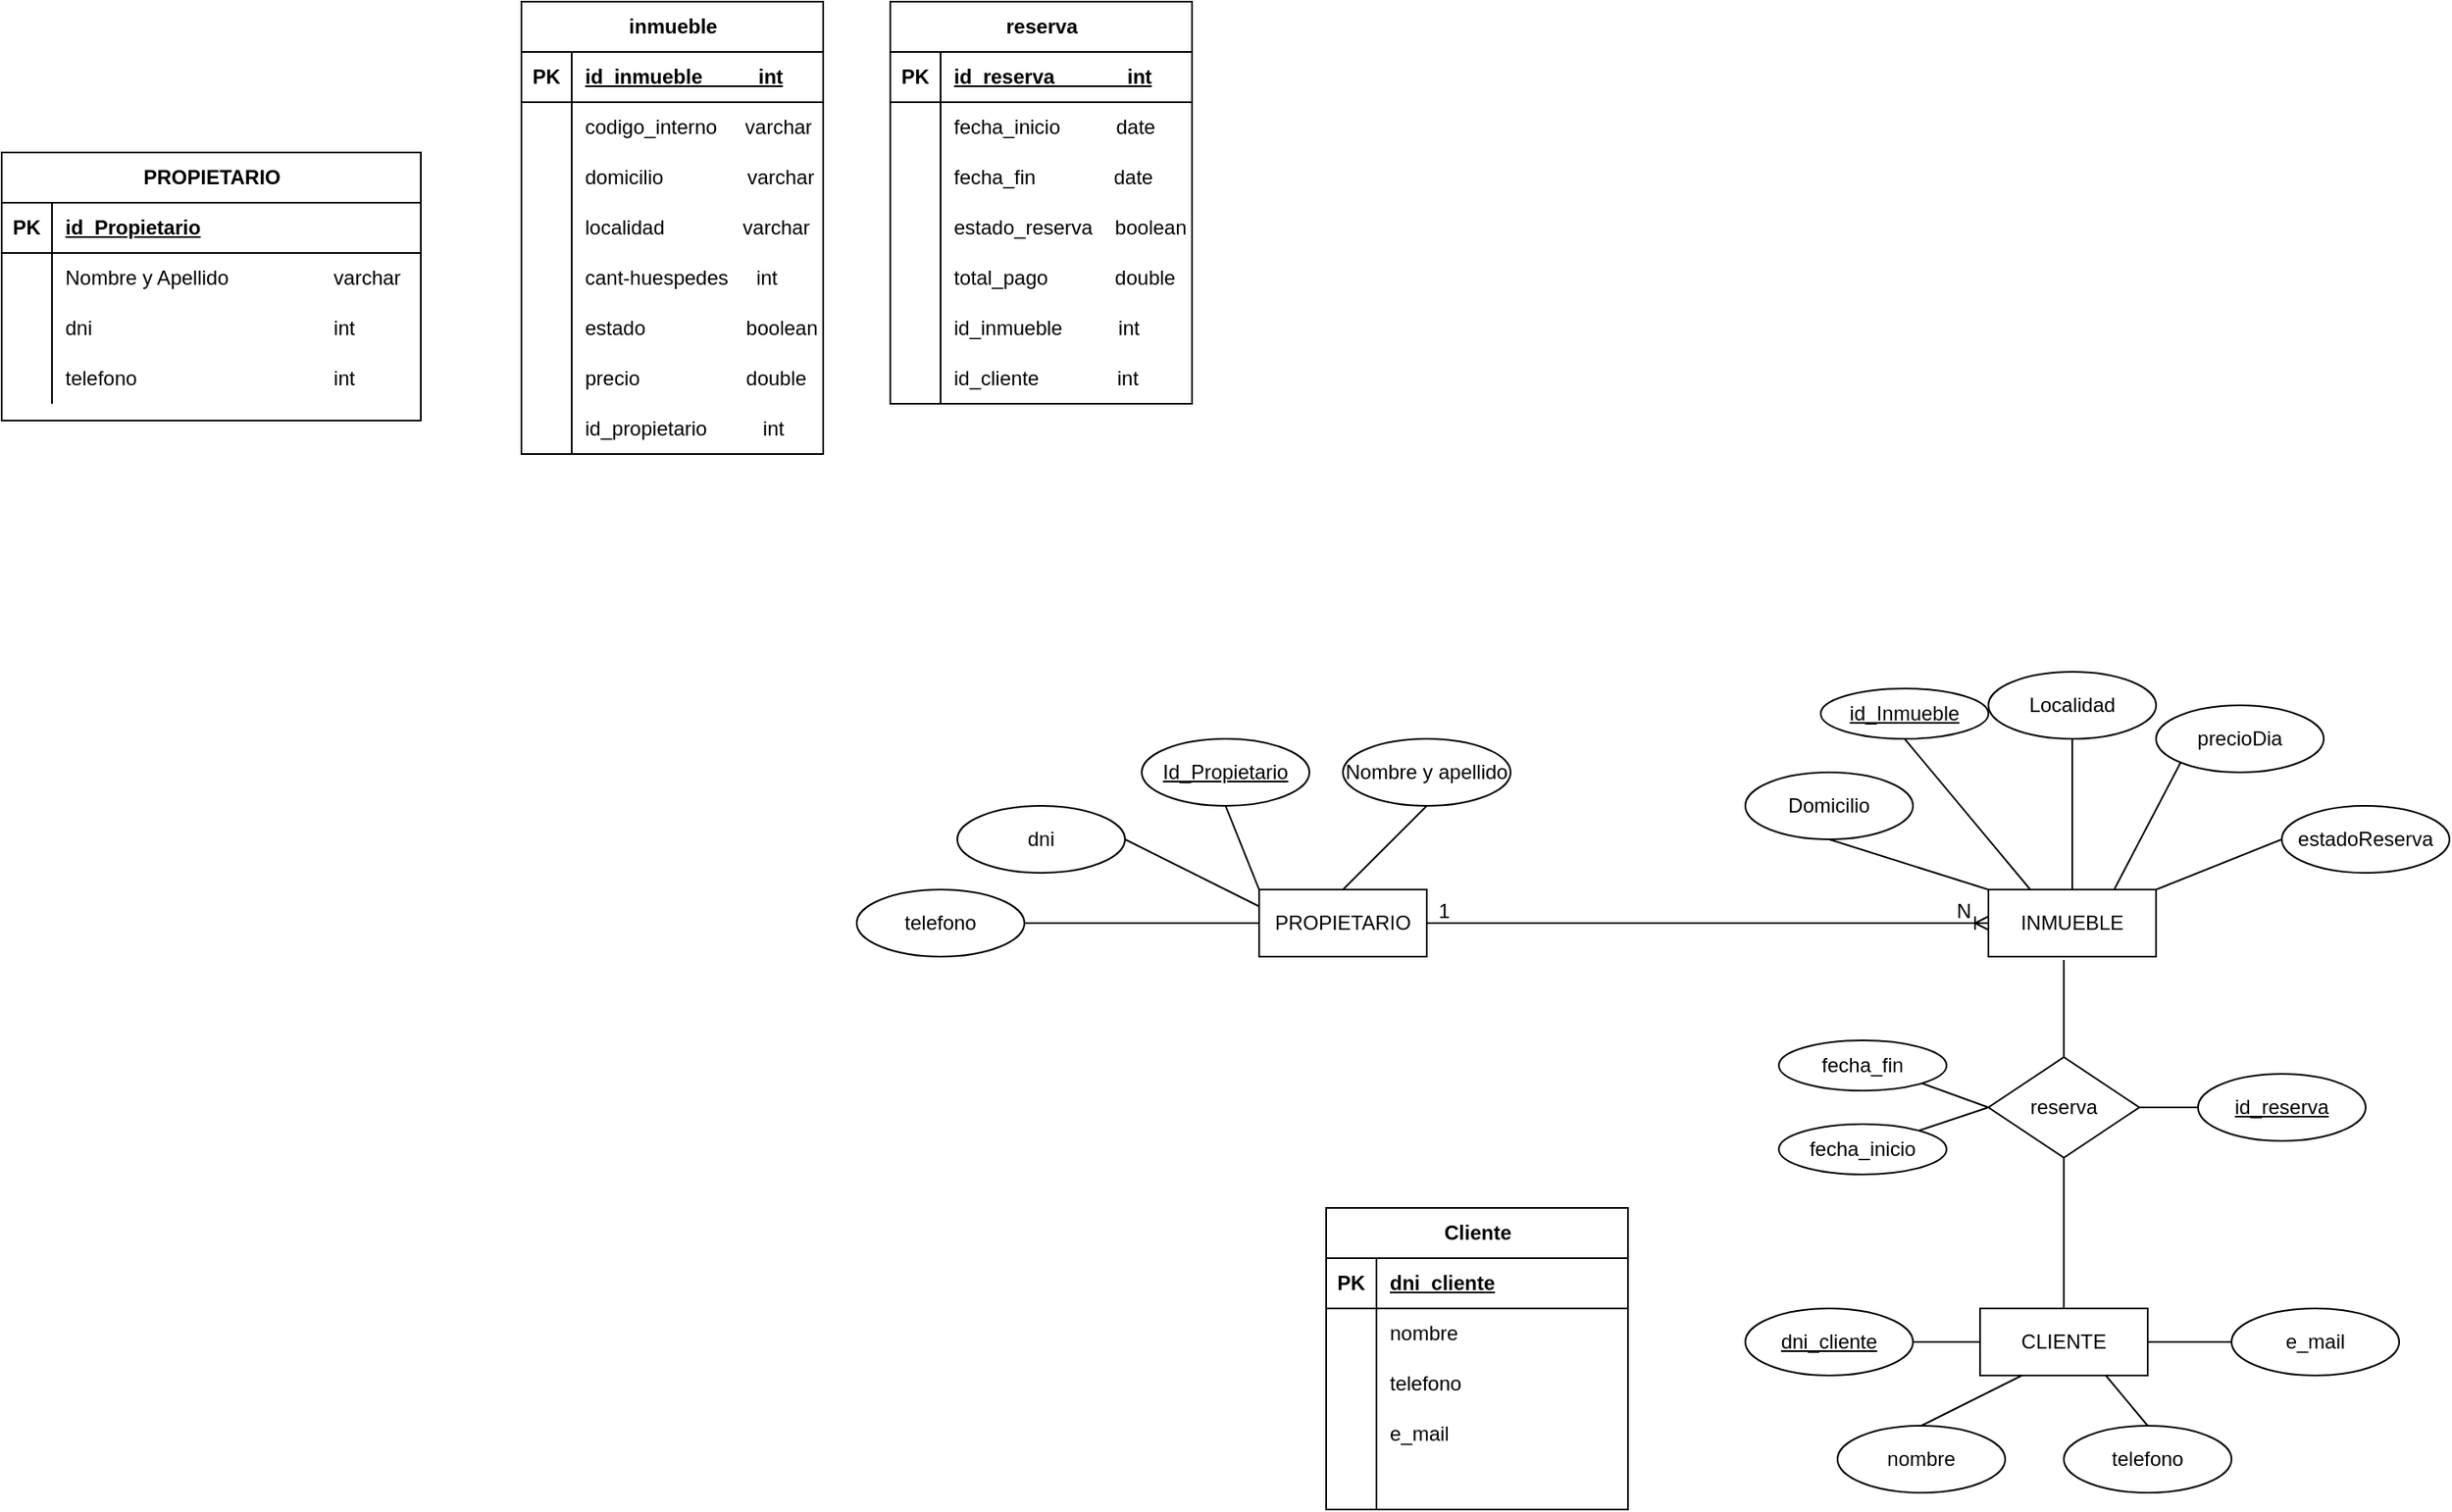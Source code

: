 <mxfile version="24.7.7">
  <diagram id="R2lEEEUBdFMjLlhIrx00" name="Page-1">
    <mxGraphModel dx="2450" dy="789" grid="1" gridSize="10" guides="1" tooltips="1" connect="1" arrows="1" fold="1" page="1" pageScale="1" pageWidth="850" pageHeight="1100" math="0" shadow="0" extFonts="Permanent Marker^https://fonts.googleapis.com/css?family=Permanent+Marker">
      <root>
        <mxCell id="0" />
        <mxCell id="1" parent="0" />
        <mxCell id="k9vTF0XzBGz0svsKnAaI-2" value="PROPIETARIO" style="whiteSpace=wrap;html=1;align=center;" parent="1" vertex="1">
          <mxGeometry x="-20" y="590" width="100" height="40" as="geometry" />
        </mxCell>
        <mxCell id="k9vTF0XzBGz0svsKnAaI-3" value="INMUEBLE" style="whiteSpace=wrap;html=1;align=center;" parent="1" vertex="1">
          <mxGeometry x="415" y="590" width="100" height="40" as="geometry" />
        </mxCell>
        <mxCell id="k9vTF0XzBGz0svsKnAaI-5" value="Id_Propietario" style="ellipse;whiteSpace=wrap;html=1;align=center;fontStyle=4;" parent="1" vertex="1">
          <mxGeometry x="-90" y="500" width="100" height="40" as="geometry" />
        </mxCell>
        <mxCell id="k9vTF0XzBGz0svsKnAaI-6" value="" style="endArrow=none;html=1;rounded=0;entryX=0;entryY=0;entryDx=0;entryDy=0;exitX=0.5;exitY=1;exitDx=0;exitDy=0;" parent="1" source="k9vTF0XzBGz0svsKnAaI-5" target="k9vTF0XzBGz0svsKnAaI-2" edge="1">
          <mxGeometry relative="1" as="geometry">
            <mxPoint x="-20" y="530" as="sourcePoint" />
            <mxPoint x="140" y="530" as="targetPoint" />
          </mxGeometry>
        </mxCell>
        <mxCell id="k9vTF0XzBGz0svsKnAaI-7" value="Domicilio" style="ellipse;whiteSpace=wrap;html=1;align=center;" parent="1" vertex="1">
          <mxGeometry x="270" y="520" width="100" height="40" as="geometry" />
        </mxCell>
        <mxCell id="k9vTF0XzBGz0svsKnAaI-9" value="" style="endArrow=none;html=1;rounded=0;exitX=0.5;exitY=1;exitDx=0;exitDy=0;entryX=0;entryY=0;entryDx=0;entryDy=0;" parent="1" source="k9vTF0XzBGz0svsKnAaI-7" target="k9vTF0XzBGz0svsKnAaI-3" edge="1">
          <mxGeometry relative="1" as="geometry">
            <mxPoint x="220" y="650" as="sourcePoint" />
            <mxPoint x="380" y="650" as="targetPoint" />
          </mxGeometry>
        </mxCell>
        <mxCell id="k9vTF0XzBGz0svsKnAaI-10" value="Nombre y apellido" style="ellipse;whiteSpace=wrap;html=1;align=center;" parent="1" vertex="1">
          <mxGeometry x="30" y="500" width="100" height="40" as="geometry" />
        </mxCell>
        <mxCell id="k9vTF0XzBGz0svsKnAaI-11" value="" style="endArrow=none;html=1;rounded=0;exitX=0.5;exitY=0;exitDx=0;exitDy=0;entryX=0.5;entryY=1;entryDx=0;entryDy=0;" parent="1" source="k9vTF0XzBGz0svsKnAaI-2" target="k9vTF0XzBGz0svsKnAaI-10" edge="1">
          <mxGeometry relative="1" as="geometry">
            <mxPoint x="220" y="620" as="sourcePoint" />
            <mxPoint x="380" y="620" as="targetPoint" />
          </mxGeometry>
        </mxCell>
        <mxCell id="k9vTF0XzBGz0svsKnAaI-12" value="dni" style="ellipse;whiteSpace=wrap;html=1;align=center;" parent="1" vertex="1">
          <mxGeometry x="-200" y="540" width="100" height="40" as="geometry" />
        </mxCell>
        <mxCell id="k9vTF0XzBGz0svsKnAaI-13" value="" style="endArrow=none;html=1;rounded=0;exitX=1;exitY=0.5;exitDx=0;exitDy=0;entryX=0;entryY=0.25;entryDx=0;entryDy=0;" parent="1" source="k9vTF0XzBGz0svsKnAaI-12" target="k9vTF0XzBGz0svsKnAaI-2" edge="1">
          <mxGeometry relative="1" as="geometry">
            <mxPoint x="-110" y="570" as="sourcePoint" />
            <mxPoint x="50" y="570" as="targetPoint" />
          </mxGeometry>
        </mxCell>
        <mxCell id="k9vTF0XzBGz0svsKnAaI-15" value="id_Inmueble" style="ellipse;whiteSpace=wrap;html=1;align=center;fontStyle=4;" parent="1" vertex="1">
          <mxGeometry x="315" y="470" width="100" height="30" as="geometry" />
        </mxCell>
        <mxCell id="k9vTF0XzBGz0svsKnAaI-16" value="" style="endArrow=none;html=1;rounded=0;exitX=0.5;exitY=1;exitDx=0;exitDy=0;entryX=0.25;entryY=0;entryDx=0;entryDy=0;" parent="1" source="k9vTF0XzBGz0svsKnAaI-15" target="k9vTF0XzBGz0svsKnAaI-3" edge="1">
          <mxGeometry relative="1" as="geometry">
            <mxPoint x="300" y="570" as="sourcePoint" />
            <mxPoint x="460" y="570" as="targetPoint" />
          </mxGeometry>
        </mxCell>
        <mxCell id="k9vTF0XzBGz0svsKnAaI-17" value="Localidad" style="ellipse;whiteSpace=wrap;html=1;align=center;" parent="1" vertex="1">
          <mxGeometry x="415" y="460" width="100" height="40" as="geometry" />
        </mxCell>
        <mxCell id="k9vTF0XzBGz0svsKnAaI-18" value="" style="endArrow=none;html=1;rounded=0;exitX=0.5;exitY=1;exitDx=0;exitDy=0;entryX=0.5;entryY=0;entryDx=0;entryDy=0;" parent="1" source="k9vTF0XzBGz0svsKnAaI-17" target="k9vTF0XzBGz0svsKnAaI-3" edge="1">
          <mxGeometry relative="1" as="geometry">
            <mxPoint x="300" y="570" as="sourcePoint" />
            <mxPoint x="460" y="570" as="targetPoint" />
          </mxGeometry>
        </mxCell>
        <mxCell id="k9vTF0XzBGz0svsKnAaI-19" value="precioDia" style="ellipse;whiteSpace=wrap;html=1;align=center;" parent="1" vertex="1">
          <mxGeometry x="515" y="480" width="100" height="40" as="geometry" />
        </mxCell>
        <mxCell id="k9vTF0XzBGz0svsKnAaI-20" value="" style="endArrow=none;html=1;rounded=0;exitX=0.75;exitY=0;exitDx=0;exitDy=0;entryX=0;entryY=1;entryDx=0;entryDy=0;" parent="1" source="k9vTF0XzBGz0svsKnAaI-3" target="k9vTF0XzBGz0svsKnAaI-19" edge="1">
          <mxGeometry relative="1" as="geometry">
            <mxPoint x="500" y="570" as="sourcePoint" />
            <mxPoint x="660" y="570" as="targetPoint" />
          </mxGeometry>
        </mxCell>
        <mxCell id="k9vTF0XzBGz0svsKnAaI-21" value="estadoReserva" style="ellipse;whiteSpace=wrap;html=1;align=center;" parent="1" vertex="1">
          <mxGeometry x="590" y="540" width="100" height="40" as="geometry" />
        </mxCell>
        <mxCell id="k9vTF0XzBGz0svsKnAaI-22" value="" style="endArrow=none;html=1;rounded=0;exitX=1;exitY=0;exitDx=0;exitDy=0;entryX=0;entryY=0.5;entryDx=0;entryDy=0;" parent="1" source="k9vTF0XzBGz0svsKnAaI-3" target="k9vTF0XzBGz0svsKnAaI-21" edge="1">
          <mxGeometry relative="1" as="geometry">
            <mxPoint x="500" y="570" as="sourcePoint" />
            <mxPoint x="660" y="570" as="targetPoint" />
          </mxGeometry>
        </mxCell>
        <mxCell id="36W9TTaz1gDTh8flbX_E-1" value="inmueble" style="shape=table;startSize=30;container=1;collapsible=1;childLayout=tableLayout;fixedRows=1;rowLines=0;fontStyle=1;align=center;resizeLast=1;html=1;" vertex="1" parent="1">
          <mxGeometry x="-460" y="60" width="180" height="270" as="geometry" />
        </mxCell>
        <mxCell id="36W9TTaz1gDTh8flbX_E-2" value="" style="shape=tableRow;horizontal=0;startSize=0;swimlaneHead=0;swimlaneBody=0;fillColor=none;collapsible=0;dropTarget=0;points=[[0,0.5],[1,0.5]];portConstraint=eastwest;top=0;left=0;right=0;bottom=1;" vertex="1" parent="36W9TTaz1gDTh8flbX_E-1">
          <mxGeometry y="30" width="180" height="30" as="geometry" />
        </mxCell>
        <mxCell id="36W9TTaz1gDTh8flbX_E-3" value="PK" style="shape=partialRectangle;connectable=0;fillColor=none;top=0;left=0;bottom=0;right=0;fontStyle=1;overflow=hidden;whiteSpace=wrap;html=1;" vertex="1" parent="36W9TTaz1gDTh8flbX_E-2">
          <mxGeometry width="30" height="30" as="geometry">
            <mxRectangle width="30" height="30" as="alternateBounds" />
          </mxGeometry>
        </mxCell>
        <mxCell id="36W9TTaz1gDTh8flbX_E-4" value="id_inmueble&amp;nbsp; &amp;nbsp; &amp;nbsp; &amp;nbsp; &amp;nbsp; int" style="shape=partialRectangle;connectable=0;fillColor=none;top=0;left=0;bottom=0;right=0;align=left;spacingLeft=6;fontStyle=5;overflow=hidden;whiteSpace=wrap;html=1;" vertex="1" parent="36W9TTaz1gDTh8flbX_E-2">
          <mxGeometry x="30" width="150" height="30" as="geometry">
            <mxRectangle width="150" height="30" as="alternateBounds" />
          </mxGeometry>
        </mxCell>
        <mxCell id="36W9TTaz1gDTh8flbX_E-5" value="" style="shape=tableRow;horizontal=0;startSize=0;swimlaneHead=0;swimlaneBody=0;fillColor=none;collapsible=0;dropTarget=0;points=[[0,0.5],[1,0.5]];portConstraint=eastwest;top=0;left=0;right=0;bottom=0;" vertex="1" parent="36W9TTaz1gDTh8flbX_E-1">
          <mxGeometry y="60" width="180" height="30" as="geometry" />
        </mxCell>
        <mxCell id="36W9TTaz1gDTh8flbX_E-6" value="" style="shape=partialRectangle;connectable=0;fillColor=none;top=0;left=0;bottom=0;right=0;editable=1;overflow=hidden;whiteSpace=wrap;html=1;" vertex="1" parent="36W9TTaz1gDTh8flbX_E-5">
          <mxGeometry width="30" height="30" as="geometry">
            <mxRectangle width="30" height="30" as="alternateBounds" />
          </mxGeometry>
        </mxCell>
        <mxCell id="36W9TTaz1gDTh8flbX_E-7" value="codigo_interno&amp;nbsp; &amp;nbsp; &amp;nbsp;varchar" style="shape=partialRectangle;connectable=0;fillColor=none;top=0;left=0;bottom=0;right=0;align=left;spacingLeft=6;overflow=hidden;whiteSpace=wrap;html=1;" vertex="1" parent="36W9TTaz1gDTh8flbX_E-5">
          <mxGeometry x="30" width="150" height="30" as="geometry">
            <mxRectangle width="150" height="30" as="alternateBounds" />
          </mxGeometry>
        </mxCell>
        <mxCell id="36W9TTaz1gDTh8flbX_E-8" value="" style="shape=tableRow;horizontal=0;startSize=0;swimlaneHead=0;swimlaneBody=0;fillColor=none;collapsible=0;dropTarget=0;points=[[0,0.5],[1,0.5]];portConstraint=eastwest;top=0;left=0;right=0;bottom=0;" vertex="1" parent="36W9TTaz1gDTh8flbX_E-1">
          <mxGeometry y="90" width="180" height="30" as="geometry" />
        </mxCell>
        <mxCell id="36W9TTaz1gDTh8flbX_E-9" value="" style="shape=partialRectangle;connectable=0;fillColor=none;top=0;left=0;bottom=0;right=0;editable=1;overflow=hidden;whiteSpace=wrap;html=1;" vertex="1" parent="36W9TTaz1gDTh8flbX_E-8">
          <mxGeometry width="30" height="30" as="geometry">
            <mxRectangle width="30" height="30" as="alternateBounds" />
          </mxGeometry>
        </mxCell>
        <mxCell id="36W9TTaz1gDTh8flbX_E-10" value="domicilio&amp;nbsp; &amp;nbsp; &amp;nbsp; &amp;nbsp; &amp;nbsp; &amp;nbsp; &amp;nbsp; &amp;nbsp;varchar" style="shape=partialRectangle;connectable=0;fillColor=none;top=0;left=0;bottom=0;right=0;align=left;spacingLeft=6;overflow=hidden;whiteSpace=wrap;html=1;" vertex="1" parent="36W9TTaz1gDTh8flbX_E-8">
          <mxGeometry x="30" width="150" height="30" as="geometry">
            <mxRectangle width="150" height="30" as="alternateBounds" />
          </mxGeometry>
        </mxCell>
        <mxCell id="36W9TTaz1gDTh8flbX_E-11" value="" style="shape=tableRow;horizontal=0;startSize=0;swimlaneHead=0;swimlaneBody=0;fillColor=none;collapsible=0;dropTarget=0;points=[[0,0.5],[1,0.5]];portConstraint=eastwest;top=0;left=0;right=0;bottom=0;" vertex="1" parent="36W9TTaz1gDTh8flbX_E-1">
          <mxGeometry y="120" width="180" height="30" as="geometry" />
        </mxCell>
        <mxCell id="36W9TTaz1gDTh8flbX_E-12" value="" style="shape=partialRectangle;connectable=0;fillColor=none;top=0;left=0;bottom=0;right=0;editable=1;overflow=hidden;whiteSpace=wrap;html=1;" vertex="1" parent="36W9TTaz1gDTh8flbX_E-11">
          <mxGeometry width="30" height="30" as="geometry">
            <mxRectangle width="30" height="30" as="alternateBounds" />
          </mxGeometry>
        </mxCell>
        <mxCell id="36W9TTaz1gDTh8flbX_E-13" value="localidad&amp;nbsp; &amp;nbsp; &amp;nbsp; &amp;nbsp; &amp;nbsp; &amp;nbsp; &amp;nbsp; varchar" style="shape=partialRectangle;connectable=0;fillColor=none;top=0;left=0;bottom=0;right=0;align=left;spacingLeft=6;overflow=hidden;whiteSpace=wrap;html=1;" vertex="1" parent="36W9TTaz1gDTh8flbX_E-11">
          <mxGeometry x="30" width="150" height="30" as="geometry">
            <mxRectangle width="150" height="30" as="alternateBounds" />
          </mxGeometry>
        </mxCell>
        <mxCell id="36W9TTaz1gDTh8flbX_E-39" value="" style="shape=tableRow;horizontal=0;startSize=0;swimlaneHead=0;swimlaneBody=0;fillColor=none;collapsible=0;dropTarget=0;points=[[0,0.5],[1,0.5]];portConstraint=eastwest;top=0;left=0;right=0;bottom=0;" vertex="1" parent="36W9TTaz1gDTh8flbX_E-1">
          <mxGeometry y="150" width="180" height="30" as="geometry" />
        </mxCell>
        <mxCell id="36W9TTaz1gDTh8flbX_E-40" value="" style="shape=partialRectangle;connectable=0;fillColor=none;top=0;left=0;bottom=0;right=0;editable=1;overflow=hidden;whiteSpace=wrap;html=1;" vertex="1" parent="36W9TTaz1gDTh8flbX_E-39">
          <mxGeometry width="30" height="30" as="geometry">
            <mxRectangle width="30" height="30" as="alternateBounds" />
          </mxGeometry>
        </mxCell>
        <mxCell id="36W9TTaz1gDTh8flbX_E-41" value="cant-huespedes&amp;nbsp; &amp;nbsp; &amp;nbsp;int" style="shape=partialRectangle;connectable=0;fillColor=none;top=0;left=0;bottom=0;right=0;align=left;spacingLeft=6;overflow=hidden;whiteSpace=wrap;html=1;" vertex="1" parent="36W9TTaz1gDTh8flbX_E-39">
          <mxGeometry x="30" width="150" height="30" as="geometry">
            <mxRectangle width="150" height="30" as="alternateBounds" />
          </mxGeometry>
        </mxCell>
        <mxCell id="36W9TTaz1gDTh8flbX_E-42" value="" style="shape=tableRow;horizontal=0;startSize=0;swimlaneHead=0;swimlaneBody=0;fillColor=none;collapsible=0;dropTarget=0;points=[[0,0.5],[1,0.5]];portConstraint=eastwest;top=0;left=0;right=0;bottom=0;" vertex="1" parent="36W9TTaz1gDTh8flbX_E-1">
          <mxGeometry y="180" width="180" height="30" as="geometry" />
        </mxCell>
        <mxCell id="36W9TTaz1gDTh8flbX_E-43" value="" style="shape=partialRectangle;connectable=0;fillColor=none;top=0;left=0;bottom=0;right=0;editable=1;overflow=hidden;whiteSpace=wrap;html=1;" vertex="1" parent="36W9TTaz1gDTh8flbX_E-42">
          <mxGeometry width="30" height="30" as="geometry">
            <mxRectangle width="30" height="30" as="alternateBounds" />
          </mxGeometry>
        </mxCell>
        <mxCell id="36W9TTaz1gDTh8flbX_E-44" value="estado&amp;nbsp; &amp;nbsp; &amp;nbsp; &amp;nbsp; &amp;nbsp; &amp;nbsp; &amp;nbsp; &amp;nbsp; &amp;nbsp; boolean" style="shape=partialRectangle;connectable=0;fillColor=none;top=0;left=0;bottom=0;right=0;align=left;spacingLeft=6;overflow=hidden;whiteSpace=wrap;html=1;" vertex="1" parent="36W9TTaz1gDTh8flbX_E-42">
          <mxGeometry x="30" width="150" height="30" as="geometry">
            <mxRectangle width="150" height="30" as="alternateBounds" />
          </mxGeometry>
        </mxCell>
        <mxCell id="36W9TTaz1gDTh8flbX_E-45" value="" style="shape=tableRow;horizontal=0;startSize=0;swimlaneHead=0;swimlaneBody=0;fillColor=none;collapsible=0;dropTarget=0;points=[[0,0.5],[1,0.5]];portConstraint=eastwest;top=0;left=0;right=0;bottom=0;" vertex="1" parent="36W9TTaz1gDTh8flbX_E-1">
          <mxGeometry y="210" width="180" height="30" as="geometry" />
        </mxCell>
        <mxCell id="36W9TTaz1gDTh8flbX_E-46" value="" style="shape=partialRectangle;connectable=0;fillColor=none;top=0;left=0;bottom=0;right=0;editable=1;overflow=hidden;whiteSpace=wrap;html=1;" vertex="1" parent="36W9TTaz1gDTh8flbX_E-45">
          <mxGeometry width="30" height="30" as="geometry">
            <mxRectangle width="30" height="30" as="alternateBounds" />
          </mxGeometry>
        </mxCell>
        <mxCell id="36W9TTaz1gDTh8flbX_E-47" value="precio&amp;nbsp; &amp;nbsp; &amp;nbsp; &amp;nbsp; &amp;nbsp; &amp;nbsp; &amp;nbsp; &amp;nbsp; &amp;nbsp; &amp;nbsp;double" style="shape=partialRectangle;connectable=0;fillColor=none;top=0;left=0;bottom=0;right=0;align=left;spacingLeft=6;overflow=hidden;whiteSpace=wrap;html=1;" vertex="1" parent="36W9TTaz1gDTh8flbX_E-45">
          <mxGeometry x="30" width="150" height="30" as="geometry">
            <mxRectangle width="150" height="30" as="alternateBounds" />
          </mxGeometry>
        </mxCell>
        <mxCell id="36W9TTaz1gDTh8flbX_E-48" value="" style="shape=tableRow;horizontal=0;startSize=0;swimlaneHead=0;swimlaneBody=0;fillColor=none;collapsible=0;dropTarget=0;points=[[0,0.5],[1,0.5]];portConstraint=eastwest;top=0;left=0;right=0;bottom=0;" vertex="1" parent="36W9TTaz1gDTh8flbX_E-1">
          <mxGeometry y="240" width="180" height="30" as="geometry" />
        </mxCell>
        <mxCell id="36W9TTaz1gDTh8flbX_E-49" value="" style="shape=partialRectangle;connectable=0;fillColor=none;top=0;left=0;bottom=0;right=0;editable=1;overflow=hidden;whiteSpace=wrap;html=1;" vertex="1" parent="36W9TTaz1gDTh8flbX_E-48">
          <mxGeometry width="30" height="30" as="geometry">
            <mxRectangle width="30" height="30" as="alternateBounds" />
          </mxGeometry>
        </mxCell>
        <mxCell id="36W9TTaz1gDTh8flbX_E-50" value="id_propietario&amp;nbsp; &amp;nbsp; &amp;nbsp; &amp;nbsp; &amp;nbsp; int" style="shape=partialRectangle;connectable=0;fillColor=none;top=0;left=0;bottom=0;right=0;align=left;spacingLeft=6;overflow=hidden;whiteSpace=wrap;html=1;" vertex="1" parent="36W9TTaz1gDTh8flbX_E-48">
          <mxGeometry x="30" width="150" height="30" as="geometry">
            <mxRectangle width="150" height="30" as="alternateBounds" />
          </mxGeometry>
        </mxCell>
        <mxCell id="68LKa66sTXBmh44X6Io9-14" value="reserva" style="shape=rhombus;perimeter=rhombusPerimeter;whiteSpace=wrap;html=1;align=center;" vertex="1" parent="1">
          <mxGeometry x="415" y="690" width="90" height="60" as="geometry" />
        </mxCell>
        <mxCell id="BcZlym96W-LgVOCmp7MK-17" value="PROPIETARIO" style="shape=table;startSize=30;container=1;collapsible=1;childLayout=tableLayout;fixedRows=1;rowLines=0;fontStyle=1;align=center;resizeLast=1;html=1;" vertex="1" parent="1">
          <mxGeometry x="-770" y="150" width="250" height="160" as="geometry" />
        </mxCell>
        <mxCell id="BcZlym96W-LgVOCmp7MK-18" value="" style="shape=tableRow;horizontal=0;startSize=0;swimlaneHead=0;swimlaneBody=0;fillColor=none;collapsible=0;dropTarget=0;points=[[0,0.5],[1,0.5]];portConstraint=eastwest;top=0;left=0;right=0;bottom=1;" vertex="1" parent="BcZlym96W-LgVOCmp7MK-17">
          <mxGeometry y="30" width="250" height="30" as="geometry" />
        </mxCell>
        <mxCell id="BcZlym96W-LgVOCmp7MK-19" value="PK" style="shape=partialRectangle;connectable=0;fillColor=none;top=0;left=0;bottom=0;right=0;fontStyle=1;overflow=hidden;whiteSpace=wrap;html=1;" vertex="1" parent="BcZlym96W-LgVOCmp7MK-18">
          <mxGeometry width="30" height="30" as="geometry">
            <mxRectangle width="30" height="30" as="alternateBounds" />
          </mxGeometry>
        </mxCell>
        <mxCell id="BcZlym96W-LgVOCmp7MK-20" value="id_Propietario" style="shape=partialRectangle;connectable=0;fillColor=none;top=0;left=0;bottom=0;right=0;align=left;spacingLeft=6;fontStyle=5;overflow=hidden;whiteSpace=wrap;html=1;" vertex="1" parent="BcZlym96W-LgVOCmp7MK-18">
          <mxGeometry x="30" width="220" height="30" as="geometry">
            <mxRectangle width="220" height="30" as="alternateBounds" />
          </mxGeometry>
        </mxCell>
        <mxCell id="BcZlym96W-LgVOCmp7MK-21" value="" style="shape=tableRow;horizontal=0;startSize=0;swimlaneHead=0;swimlaneBody=0;fillColor=none;collapsible=0;dropTarget=0;points=[[0,0.5],[1,0.5]];portConstraint=eastwest;top=0;left=0;right=0;bottom=0;" vertex="1" parent="BcZlym96W-LgVOCmp7MK-17">
          <mxGeometry y="60" width="250" height="30" as="geometry" />
        </mxCell>
        <mxCell id="BcZlym96W-LgVOCmp7MK-22" value="" style="shape=partialRectangle;connectable=0;fillColor=none;top=0;left=0;bottom=0;right=0;editable=1;overflow=hidden;whiteSpace=wrap;html=1;" vertex="1" parent="BcZlym96W-LgVOCmp7MK-21">
          <mxGeometry width="30" height="30" as="geometry">
            <mxRectangle width="30" height="30" as="alternateBounds" />
          </mxGeometry>
        </mxCell>
        <mxCell id="BcZlym96W-LgVOCmp7MK-23" value="Nombre y Apellido&lt;span style=&quot;white-space: pre;&quot;&gt;&#x9;&lt;/span&gt;&lt;span style=&quot;white-space: pre;&quot;&gt;&#x9;&lt;/span&gt;&lt;span style=&quot;white-space: pre;&quot;&gt;&#x9;&lt;/span&gt;varchar" style="shape=partialRectangle;connectable=0;fillColor=none;top=0;left=0;bottom=0;right=0;align=left;spacingLeft=6;overflow=hidden;whiteSpace=wrap;html=1;" vertex="1" parent="BcZlym96W-LgVOCmp7MK-21">
          <mxGeometry x="30" width="220" height="30" as="geometry">
            <mxRectangle width="220" height="30" as="alternateBounds" />
          </mxGeometry>
        </mxCell>
        <mxCell id="BcZlym96W-LgVOCmp7MK-24" value="" style="shape=tableRow;horizontal=0;startSize=0;swimlaneHead=0;swimlaneBody=0;fillColor=none;collapsible=0;dropTarget=0;points=[[0,0.5],[1,0.5]];portConstraint=eastwest;top=0;left=0;right=0;bottom=0;" vertex="1" parent="BcZlym96W-LgVOCmp7MK-17">
          <mxGeometry y="90" width="250" height="30" as="geometry" />
        </mxCell>
        <mxCell id="BcZlym96W-LgVOCmp7MK-25" value="" style="shape=partialRectangle;connectable=0;fillColor=none;top=0;left=0;bottom=0;right=0;editable=1;overflow=hidden;whiteSpace=wrap;html=1;" vertex="1" parent="BcZlym96W-LgVOCmp7MK-24">
          <mxGeometry width="30" height="30" as="geometry">
            <mxRectangle width="30" height="30" as="alternateBounds" />
          </mxGeometry>
        </mxCell>
        <mxCell id="BcZlym96W-LgVOCmp7MK-26" value="dni&lt;span style=&quot;white-space: pre;&quot;&gt;&#x9;&lt;/span&gt;&lt;span style=&quot;white-space: pre;&quot;&gt;&#x9;&lt;/span&gt;&lt;span style=&quot;white-space: pre;&quot;&gt;&#x9;&lt;/span&gt;&lt;span style=&quot;white-space: pre;&quot;&gt;&#x9;&lt;/span&gt;&lt;span style=&quot;white-space: pre;&quot;&gt;&#x9;&lt;/span&gt;&lt;span style=&quot;white-space: pre;&quot;&gt;&#x9;&lt;/span&gt;int" style="shape=partialRectangle;connectable=0;fillColor=none;top=0;left=0;bottom=0;right=0;align=left;spacingLeft=6;overflow=hidden;whiteSpace=wrap;html=1;" vertex="1" parent="BcZlym96W-LgVOCmp7MK-24">
          <mxGeometry x="30" width="220" height="30" as="geometry">
            <mxRectangle width="220" height="30" as="alternateBounds" />
          </mxGeometry>
        </mxCell>
        <mxCell id="BcZlym96W-LgVOCmp7MK-27" value="" style="shape=tableRow;horizontal=0;startSize=0;swimlaneHead=0;swimlaneBody=0;fillColor=none;collapsible=0;dropTarget=0;points=[[0,0.5],[1,0.5]];portConstraint=eastwest;top=0;left=0;right=0;bottom=0;" vertex="1" parent="BcZlym96W-LgVOCmp7MK-17">
          <mxGeometry y="120" width="250" height="30" as="geometry" />
        </mxCell>
        <mxCell id="BcZlym96W-LgVOCmp7MK-28" value="" style="shape=partialRectangle;connectable=0;fillColor=none;top=0;left=0;bottom=0;right=0;editable=1;overflow=hidden;whiteSpace=wrap;html=1;" vertex="1" parent="BcZlym96W-LgVOCmp7MK-27">
          <mxGeometry width="30" height="30" as="geometry">
            <mxRectangle width="30" height="30" as="alternateBounds" />
          </mxGeometry>
        </mxCell>
        <mxCell id="BcZlym96W-LgVOCmp7MK-29" value="telefono&lt;span style=&quot;white-space: pre;&quot;&gt;&#x9;&lt;/span&gt;&lt;span style=&quot;white-space: pre;&quot;&gt;&#x9;&lt;/span&gt;&lt;span style=&quot;white-space: pre;&quot;&gt;&#x9;&lt;/span&gt;&lt;span style=&quot;white-space: pre;&quot;&gt;&#x9;&lt;/span&gt;&lt;span style=&quot;white-space: pre;&quot;&gt;&#x9;&lt;/span&gt;int" style="shape=partialRectangle;connectable=0;fillColor=none;top=0;left=0;bottom=0;right=0;align=left;spacingLeft=6;overflow=hidden;whiteSpace=wrap;html=1;" vertex="1" parent="BcZlym96W-LgVOCmp7MK-27">
          <mxGeometry x="30" width="220" height="30" as="geometry">
            <mxRectangle width="220" height="30" as="alternateBounds" />
          </mxGeometry>
        </mxCell>
        <mxCell id="36W9TTaz1gDTh8flbX_E-55" value="reserva" style="shape=table;startSize=30;container=1;collapsible=1;childLayout=tableLayout;fixedRows=1;rowLines=0;fontStyle=1;align=center;resizeLast=1;html=1;" vertex="1" parent="1">
          <mxGeometry x="-240" y="60" width="180" height="240" as="geometry" />
        </mxCell>
        <mxCell id="36W9TTaz1gDTh8flbX_E-56" value="" style="shape=tableRow;horizontal=0;startSize=0;swimlaneHead=0;swimlaneBody=0;fillColor=none;collapsible=0;dropTarget=0;points=[[0,0.5],[1,0.5]];portConstraint=eastwest;top=0;left=0;right=0;bottom=1;" vertex="1" parent="36W9TTaz1gDTh8flbX_E-55">
          <mxGeometry y="30" width="180" height="30" as="geometry" />
        </mxCell>
        <mxCell id="36W9TTaz1gDTh8flbX_E-57" value="PK" style="shape=partialRectangle;connectable=0;fillColor=none;top=0;left=0;bottom=0;right=0;fontStyle=1;overflow=hidden;whiteSpace=wrap;html=1;" vertex="1" parent="36W9TTaz1gDTh8flbX_E-56">
          <mxGeometry width="30" height="30" as="geometry">
            <mxRectangle width="30" height="30" as="alternateBounds" />
          </mxGeometry>
        </mxCell>
        <mxCell id="36W9TTaz1gDTh8flbX_E-58" value="id_reserva&amp;nbsp; &amp;nbsp; &amp;nbsp; &amp;nbsp; &amp;nbsp; &amp;nbsp; &amp;nbsp;int" style="shape=partialRectangle;connectable=0;fillColor=none;top=0;left=0;bottom=0;right=0;align=left;spacingLeft=6;fontStyle=5;overflow=hidden;whiteSpace=wrap;html=1;" vertex="1" parent="36W9TTaz1gDTh8flbX_E-56">
          <mxGeometry x="30" width="150" height="30" as="geometry">
            <mxRectangle width="150" height="30" as="alternateBounds" />
          </mxGeometry>
        </mxCell>
        <mxCell id="36W9TTaz1gDTh8flbX_E-59" value="" style="shape=tableRow;horizontal=0;startSize=0;swimlaneHead=0;swimlaneBody=0;fillColor=none;collapsible=0;dropTarget=0;points=[[0,0.5],[1,0.5]];portConstraint=eastwest;top=0;left=0;right=0;bottom=0;" vertex="1" parent="36W9TTaz1gDTh8flbX_E-55">
          <mxGeometry y="60" width="180" height="30" as="geometry" />
        </mxCell>
        <mxCell id="36W9TTaz1gDTh8flbX_E-60" value="" style="shape=partialRectangle;connectable=0;fillColor=none;top=0;left=0;bottom=0;right=0;editable=1;overflow=hidden;whiteSpace=wrap;html=1;" vertex="1" parent="36W9TTaz1gDTh8flbX_E-59">
          <mxGeometry width="30" height="30" as="geometry">
            <mxRectangle width="30" height="30" as="alternateBounds" />
          </mxGeometry>
        </mxCell>
        <mxCell id="36W9TTaz1gDTh8flbX_E-61" value="fecha_inicio&amp;nbsp; &amp;nbsp; &amp;nbsp; &amp;nbsp; &amp;nbsp; date" style="shape=partialRectangle;connectable=0;fillColor=none;top=0;left=0;bottom=0;right=0;align=left;spacingLeft=6;overflow=hidden;whiteSpace=wrap;html=1;" vertex="1" parent="36W9TTaz1gDTh8flbX_E-59">
          <mxGeometry x="30" width="150" height="30" as="geometry">
            <mxRectangle width="150" height="30" as="alternateBounds" />
          </mxGeometry>
        </mxCell>
        <mxCell id="36W9TTaz1gDTh8flbX_E-62" value="" style="shape=tableRow;horizontal=0;startSize=0;swimlaneHead=0;swimlaneBody=0;fillColor=none;collapsible=0;dropTarget=0;points=[[0,0.5],[1,0.5]];portConstraint=eastwest;top=0;left=0;right=0;bottom=0;" vertex="1" parent="36W9TTaz1gDTh8flbX_E-55">
          <mxGeometry y="90" width="180" height="30" as="geometry" />
        </mxCell>
        <mxCell id="36W9TTaz1gDTh8flbX_E-63" value="" style="shape=partialRectangle;connectable=0;fillColor=none;top=0;left=0;bottom=0;right=0;editable=1;overflow=hidden;whiteSpace=wrap;html=1;" vertex="1" parent="36W9TTaz1gDTh8flbX_E-62">
          <mxGeometry width="30" height="30" as="geometry">
            <mxRectangle width="30" height="30" as="alternateBounds" />
          </mxGeometry>
        </mxCell>
        <mxCell id="36W9TTaz1gDTh8flbX_E-64" value="fecha_fin&amp;nbsp; &amp;nbsp; &amp;nbsp; &amp;nbsp; &amp;nbsp; &amp;nbsp; &amp;nbsp; date" style="shape=partialRectangle;connectable=0;fillColor=none;top=0;left=0;bottom=0;right=0;align=left;spacingLeft=6;overflow=hidden;whiteSpace=wrap;html=1;" vertex="1" parent="36W9TTaz1gDTh8flbX_E-62">
          <mxGeometry x="30" width="150" height="30" as="geometry">
            <mxRectangle width="150" height="30" as="alternateBounds" />
          </mxGeometry>
        </mxCell>
        <mxCell id="36W9TTaz1gDTh8flbX_E-65" value="" style="shape=tableRow;horizontal=0;startSize=0;swimlaneHead=0;swimlaneBody=0;fillColor=none;collapsible=0;dropTarget=0;points=[[0,0.5],[1,0.5]];portConstraint=eastwest;top=0;left=0;right=0;bottom=0;" vertex="1" parent="36W9TTaz1gDTh8flbX_E-55">
          <mxGeometry y="120" width="180" height="30" as="geometry" />
        </mxCell>
        <mxCell id="36W9TTaz1gDTh8flbX_E-66" value="" style="shape=partialRectangle;connectable=0;fillColor=none;top=0;left=0;bottom=0;right=0;editable=1;overflow=hidden;whiteSpace=wrap;html=1;" vertex="1" parent="36W9TTaz1gDTh8flbX_E-65">
          <mxGeometry width="30" height="30" as="geometry">
            <mxRectangle width="30" height="30" as="alternateBounds" />
          </mxGeometry>
        </mxCell>
        <mxCell id="36W9TTaz1gDTh8flbX_E-67" value="estado_reserva&amp;nbsp; &amp;nbsp; boolean" style="shape=partialRectangle;connectable=0;fillColor=none;top=0;left=0;bottom=0;right=0;align=left;spacingLeft=6;overflow=hidden;whiteSpace=wrap;html=1;" vertex="1" parent="36W9TTaz1gDTh8flbX_E-65">
          <mxGeometry x="30" width="150" height="30" as="geometry">
            <mxRectangle width="150" height="30" as="alternateBounds" />
          </mxGeometry>
        </mxCell>
        <mxCell id="36W9TTaz1gDTh8flbX_E-68" value="" style="shape=tableRow;horizontal=0;startSize=0;swimlaneHead=0;swimlaneBody=0;fillColor=none;collapsible=0;dropTarget=0;points=[[0,0.5],[1,0.5]];portConstraint=eastwest;top=0;left=0;right=0;bottom=0;" vertex="1" parent="36W9TTaz1gDTh8flbX_E-55">
          <mxGeometry y="150" width="180" height="30" as="geometry" />
        </mxCell>
        <mxCell id="36W9TTaz1gDTh8flbX_E-69" value="" style="shape=partialRectangle;connectable=0;fillColor=none;top=0;left=0;bottom=0;right=0;editable=1;overflow=hidden;whiteSpace=wrap;html=1;" vertex="1" parent="36W9TTaz1gDTh8flbX_E-68">
          <mxGeometry width="30" height="30" as="geometry">
            <mxRectangle width="30" height="30" as="alternateBounds" />
          </mxGeometry>
        </mxCell>
        <mxCell id="36W9TTaz1gDTh8flbX_E-70" value="total_pago&amp;nbsp; &amp;nbsp; &amp;nbsp; &amp;nbsp; &amp;nbsp; &amp;nbsp; double" style="shape=partialRectangle;connectable=0;fillColor=none;top=0;left=0;bottom=0;right=0;align=left;spacingLeft=6;overflow=hidden;whiteSpace=wrap;html=1;" vertex="1" parent="36W9TTaz1gDTh8flbX_E-68">
          <mxGeometry x="30" width="150" height="30" as="geometry">
            <mxRectangle width="150" height="30" as="alternateBounds" />
          </mxGeometry>
        </mxCell>
        <mxCell id="36W9TTaz1gDTh8flbX_E-71" value="" style="shape=tableRow;horizontal=0;startSize=0;swimlaneHead=0;swimlaneBody=0;fillColor=none;collapsible=0;dropTarget=0;points=[[0,0.5],[1,0.5]];portConstraint=eastwest;top=0;left=0;right=0;bottom=0;" vertex="1" parent="36W9TTaz1gDTh8flbX_E-55">
          <mxGeometry y="180" width="180" height="30" as="geometry" />
        </mxCell>
        <mxCell id="36W9TTaz1gDTh8flbX_E-72" value="" style="shape=partialRectangle;connectable=0;fillColor=none;top=0;left=0;bottom=0;right=0;editable=1;overflow=hidden;whiteSpace=wrap;html=1;" vertex="1" parent="36W9TTaz1gDTh8flbX_E-71">
          <mxGeometry width="30" height="30" as="geometry">
            <mxRectangle width="30" height="30" as="alternateBounds" />
          </mxGeometry>
        </mxCell>
        <mxCell id="36W9TTaz1gDTh8flbX_E-73" value="id_inmueble&amp;nbsp; &amp;nbsp; &amp;nbsp; &amp;nbsp; &amp;nbsp; int" style="shape=partialRectangle;connectable=0;fillColor=none;top=0;left=0;bottom=0;right=0;align=left;spacingLeft=6;overflow=hidden;whiteSpace=wrap;html=1;" vertex="1" parent="36W9TTaz1gDTh8flbX_E-71">
          <mxGeometry x="30" width="150" height="30" as="geometry">
            <mxRectangle width="150" height="30" as="alternateBounds" />
          </mxGeometry>
        </mxCell>
        <mxCell id="36W9TTaz1gDTh8flbX_E-74" value="" style="shape=tableRow;horizontal=0;startSize=0;swimlaneHead=0;swimlaneBody=0;fillColor=none;collapsible=0;dropTarget=0;points=[[0,0.5],[1,0.5]];portConstraint=eastwest;top=0;left=0;right=0;bottom=0;" vertex="1" parent="36W9TTaz1gDTh8flbX_E-55">
          <mxGeometry y="210" width="180" height="30" as="geometry" />
        </mxCell>
        <mxCell id="36W9TTaz1gDTh8flbX_E-75" value="" style="shape=partialRectangle;connectable=0;fillColor=none;top=0;left=0;bottom=0;right=0;editable=1;overflow=hidden;whiteSpace=wrap;html=1;" vertex="1" parent="36W9TTaz1gDTh8flbX_E-74">
          <mxGeometry width="30" height="30" as="geometry">
            <mxRectangle width="30" height="30" as="alternateBounds" />
          </mxGeometry>
        </mxCell>
        <mxCell id="36W9TTaz1gDTh8flbX_E-76" value="id_cliente&amp;nbsp; &amp;nbsp; &amp;nbsp; &amp;nbsp; &amp;nbsp; &amp;nbsp; &amp;nbsp; int" style="shape=partialRectangle;connectable=0;fillColor=none;top=0;left=0;bottom=0;right=0;align=left;spacingLeft=6;overflow=hidden;whiteSpace=wrap;html=1;" vertex="1" parent="36W9TTaz1gDTh8flbX_E-74">
          <mxGeometry x="30" width="150" height="30" as="geometry">
            <mxRectangle width="150" height="30" as="alternateBounds" />
          </mxGeometry>
        </mxCell>
        <mxCell id="68LKa66sTXBmh44X6Io9-17" value="CLIENTE" style="whiteSpace=wrap;html=1;align=center;" vertex="1" parent="1">
          <mxGeometry x="410" y="840" width="100" height="40" as="geometry" />
        </mxCell>
        <mxCell id="68LKa66sTXBmh44X6Io9-22" value="nombre" style="ellipse;whiteSpace=wrap;html=1;align=center;" vertex="1" parent="1">
          <mxGeometry x="325" y="910" width="100" height="40" as="geometry" />
        </mxCell>
        <mxCell id="68LKa66sTXBmh44X6Io9-23" value="telefono" style="ellipse;whiteSpace=wrap;html=1;align=center;" vertex="1" parent="1">
          <mxGeometry x="460" y="910" width="100" height="40" as="geometry" />
        </mxCell>
        <mxCell id="68LKa66sTXBmh44X6Io9-24" value="e_mail" style="ellipse;whiteSpace=wrap;html=1;align=center;" vertex="1" parent="1">
          <mxGeometry x="560" y="840" width="100" height="40" as="geometry" />
        </mxCell>
        <mxCell id="68LKa66sTXBmh44X6Io9-25" value="" style="endArrow=none;html=1;rounded=0;exitX=1;exitY=0.5;exitDx=0;exitDy=0;entryX=0;entryY=0.5;entryDx=0;entryDy=0;" edge="1" parent="1" source="68LKa66sTXBmh44X6Io9-73" target="68LKa66sTXBmh44X6Io9-17">
          <mxGeometry relative="1" as="geometry">
            <mxPoint x="360" y="860" as="sourcePoint" />
            <mxPoint x="500" y="870" as="targetPoint" />
          </mxGeometry>
        </mxCell>
        <mxCell id="68LKa66sTXBmh44X6Io9-26" value="" style="endArrow=none;html=1;rounded=0;exitX=0.5;exitY=0;exitDx=0;exitDy=0;entryX=0.25;entryY=1;entryDx=0;entryDy=0;" edge="1" parent="1" source="68LKa66sTXBmh44X6Io9-22" target="68LKa66sTXBmh44X6Io9-17">
          <mxGeometry relative="1" as="geometry">
            <mxPoint x="340" y="870" as="sourcePoint" />
            <mxPoint x="500" y="870" as="targetPoint" />
          </mxGeometry>
        </mxCell>
        <mxCell id="68LKa66sTXBmh44X6Io9-29" value="" style="endArrow=none;html=1;rounded=0;exitX=0.5;exitY=0;exitDx=0;exitDy=0;entryX=0.75;entryY=1;entryDx=0;entryDy=0;" edge="1" parent="1" source="68LKa66sTXBmh44X6Io9-23" target="68LKa66sTXBmh44X6Io9-17">
          <mxGeometry relative="1" as="geometry">
            <mxPoint x="340" y="870" as="sourcePoint" />
            <mxPoint x="500" y="870" as="targetPoint" />
          </mxGeometry>
        </mxCell>
        <mxCell id="68LKa66sTXBmh44X6Io9-30" value="" style="endArrow=none;html=1;rounded=0;exitX=1;exitY=0.5;exitDx=0;exitDy=0;entryX=0;entryY=0.5;entryDx=0;entryDy=0;" edge="1" parent="1" source="68LKa66sTXBmh44X6Io9-17" target="68LKa66sTXBmh44X6Io9-24">
          <mxGeometry relative="1" as="geometry">
            <mxPoint x="340" y="870" as="sourcePoint" />
            <mxPoint x="500" y="870" as="targetPoint" />
          </mxGeometry>
        </mxCell>
        <mxCell id="68LKa66sTXBmh44X6Io9-38" value="" style="group" connectable="0" vertex="1" parent="1">
          <mxGeometry x="75" y="588" width="340" height="30" as="geometry" />
        </mxCell>
        <mxCell id="68LKa66sTXBmh44X6Io9-35" value="1" style="text;html=1;align=center;verticalAlign=middle;resizable=0;points=[];autosize=1;strokeColor=none;fillColor=none;" vertex="1" parent="68LKa66sTXBmh44X6Io9-38">
          <mxGeometry width="30" height="30" as="geometry" />
        </mxCell>
        <mxCell id="68LKa66sTXBmh44X6Io9-36" value="N" style="text;html=1;align=center;verticalAlign=middle;resizable=0;points=[];autosize=1;strokeColor=none;fillColor=none;" vertex="1" parent="68LKa66sTXBmh44X6Io9-38">
          <mxGeometry x="310" width="30" height="30" as="geometry" />
        </mxCell>
        <mxCell id="68LKa66sTXBmh44X6Io9-42" value="" style="endArrow=none;html=1;rounded=0;entryX=1;entryY=1;entryDx=0;entryDy=0;exitX=0;exitY=0.5;exitDx=0;exitDy=0;" edge="1" parent="1" source="68LKa66sTXBmh44X6Io9-14" target="68LKa66sTXBmh44X6Io9-46">
          <mxGeometry relative="1" as="geometry">
            <mxPoint x="410" y="720" as="sourcePoint" />
            <mxPoint x="565" y="690" as="targetPoint" />
          </mxGeometry>
        </mxCell>
        <mxCell id="68LKa66sTXBmh44X6Io9-45" value="" style="endArrow=none;html=1;rounded=0;exitX=0;exitY=0.5;exitDx=0;exitDy=0;" edge="1" parent="1" source="68LKa66sTXBmh44X6Io9-14" target="68LKa66sTXBmh44X6Io9-50">
          <mxGeometry relative="1" as="geometry">
            <mxPoint x="490" y="760" as="sourcePoint" />
            <mxPoint x="560" y="730" as="targetPoint" />
          </mxGeometry>
        </mxCell>
        <mxCell id="68LKa66sTXBmh44X6Io9-46" value="fecha_fin" style="ellipse;whiteSpace=wrap;html=1;align=center;" vertex="1" parent="1">
          <mxGeometry x="290" y="680" width="100" height="30" as="geometry" />
        </mxCell>
        <mxCell id="68LKa66sTXBmh44X6Io9-50" value="fecha_inicio" style="ellipse;whiteSpace=wrap;html=1;align=center;" vertex="1" parent="1">
          <mxGeometry x="290" y="730" width="100" height="30" as="geometry" />
        </mxCell>
        <mxCell id="68LKa66sTXBmh44X6Io9-52" value="" style="endArrow=none;html=1;rounded=0;exitX=1;exitY=0.5;exitDx=0;exitDy=0;entryX=0;entryY=0.5;entryDx=0;entryDy=0;" edge="1" parent="1" source="68LKa66sTXBmh44X6Io9-14" target="68LKa66sTXBmh44X6Io9-74">
          <mxGeometry relative="1" as="geometry">
            <mxPoint x="410" y="720" as="sourcePoint" />
            <mxPoint x="550" y="715" as="targetPoint" />
          </mxGeometry>
        </mxCell>
        <mxCell id="68LKa66sTXBmh44X6Io9-56" value="" style="endArrow=none;html=1;rounded=0;entryX=0.5;entryY=0;entryDx=0;entryDy=0;" edge="1" parent="1" target="68LKa66sTXBmh44X6Io9-14">
          <mxGeometry relative="1" as="geometry">
            <mxPoint x="460" y="632" as="sourcePoint" />
            <mxPoint x="790" y="770" as="targetPoint" />
          </mxGeometry>
        </mxCell>
        <mxCell id="68LKa66sTXBmh44X6Io9-34" value="" style="edgeStyle=entityRelationEdgeStyle;fontSize=12;html=1;endArrow=ERoneToMany;rounded=0;exitX=1;exitY=0.5;exitDx=0;exitDy=0;entryX=0;entryY=0.5;entryDx=0;entryDy=0;" edge="1" parent="1" source="k9vTF0XzBGz0svsKnAaI-2" target="k9vTF0XzBGz0svsKnAaI-3">
          <mxGeometry width="100" height="100" relative="1" as="geometry">
            <mxPoint x="380" y="820" as="sourcePoint" />
            <mxPoint x="480" y="720" as="targetPoint" />
          </mxGeometry>
        </mxCell>
        <mxCell id="68LKa66sTXBmh44X6Io9-59" value="" style="endArrow=none;html=1;rounded=0;exitX=0.5;exitY=1;exitDx=0;exitDy=0;entryX=0.5;entryY=0;entryDx=0;entryDy=0;" edge="1" parent="1" source="68LKa66sTXBmh44X6Io9-14" target="68LKa66sTXBmh44X6Io9-17">
          <mxGeometry relative="1" as="geometry">
            <mxPoint x="630" y="770" as="sourcePoint" />
            <mxPoint x="790" y="770" as="targetPoint" />
          </mxGeometry>
        </mxCell>
        <mxCell id="68LKa66sTXBmh44X6Io9-60" value="Cliente" style="shape=table;startSize=30;container=1;collapsible=1;childLayout=tableLayout;fixedRows=1;rowLines=0;fontStyle=1;align=center;resizeLast=1;html=1;" vertex="1" parent="1">
          <mxGeometry x="20" y="780" width="180" height="180" as="geometry" />
        </mxCell>
        <mxCell id="68LKa66sTXBmh44X6Io9-61" value="" style="shape=tableRow;horizontal=0;startSize=0;swimlaneHead=0;swimlaneBody=0;fillColor=none;collapsible=0;dropTarget=0;points=[[0,0.5],[1,0.5]];portConstraint=eastwest;top=0;left=0;right=0;bottom=1;" vertex="1" parent="68LKa66sTXBmh44X6Io9-60">
          <mxGeometry y="30" width="180" height="30" as="geometry" />
        </mxCell>
        <mxCell id="68LKa66sTXBmh44X6Io9-62" value="PK" style="shape=partialRectangle;connectable=0;fillColor=none;top=0;left=0;bottom=0;right=0;fontStyle=1;overflow=hidden;whiteSpace=wrap;html=1;" vertex="1" parent="68LKa66sTXBmh44X6Io9-61">
          <mxGeometry width="30" height="30" as="geometry">
            <mxRectangle width="30" height="30" as="alternateBounds" />
          </mxGeometry>
        </mxCell>
        <mxCell id="68LKa66sTXBmh44X6Io9-63" value="dni_cliente" style="shape=partialRectangle;connectable=0;fillColor=none;top=0;left=0;bottom=0;right=0;align=left;spacingLeft=6;fontStyle=5;overflow=hidden;whiteSpace=wrap;html=1;" vertex="1" parent="68LKa66sTXBmh44X6Io9-61">
          <mxGeometry x="30" width="150" height="30" as="geometry">
            <mxRectangle width="150" height="30" as="alternateBounds" />
          </mxGeometry>
        </mxCell>
        <mxCell id="68LKa66sTXBmh44X6Io9-64" value="" style="shape=tableRow;horizontal=0;startSize=0;swimlaneHead=0;swimlaneBody=0;fillColor=none;collapsible=0;dropTarget=0;points=[[0,0.5],[1,0.5]];portConstraint=eastwest;top=0;left=0;right=0;bottom=0;" vertex="1" parent="68LKa66sTXBmh44X6Io9-60">
          <mxGeometry y="60" width="180" height="30" as="geometry" />
        </mxCell>
        <mxCell id="68LKa66sTXBmh44X6Io9-65" value="" style="shape=partialRectangle;connectable=0;fillColor=none;top=0;left=0;bottom=0;right=0;editable=1;overflow=hidden;whiteSpace=wrap;html=1;" vertex="1" parent="68LKa66sTXBmh44X6Io9-64">
          <mxGeometry width="30" height="30" as="geometry">
            <mxRectangle width="30" height="30" as="alternateBounds" />
          </mxGeometry>
        </mxCell>
        <mxCell id="68LKa66sTXBmh44X6Io9-66" value="nombre" style="shape=partialRectangle;connectable=0;fillColor=none;top=0;left=0;bottom=0;right=0;align=left;spacingLeft=6;overflow=hidden;whiteSpace=wrap;html=1;" vertex="1" parent="68LKa66sTXBmh44X6Io9-64">
          <mxGeometry x="30" width="150" height="30" as="geometry">
            <mxRectangle width="150" height="30" as="alternateBounds" />
          </mxGeometry>
        </mxCell>
        <mxCell id="68LKa66sTXBmh44X6Io9-67" value="" style="shape=tableRow;horizontal=0;startSize=0;swimlaneHead=0;swimlaneBody=0;fillColor=none;collapsible=0;dropTarget=0;points=[[0,0.5],[1,0.5]];portConstraint=eastwest;top=0;left=0;right=0;bottom=0;" vertex="1" parent="68LKa66sTXBmh44X6Io9-60">
          <mxGeometry y="90" width="180" height="30" as="geometry" />
        </mxCell>
        <mxCell id="68LKa66sTXBmh44X6Io9-68" value="" style="shape=partialRectangle;connectable=0;fillColor=none;top=0;left=0;bottom=0;right=0;editable=1;overflow=hidden;whiteSpace=wrap;html=1;" vertex="1" parent="68LKa66sTXBmh44X6Io9-67">
          <mxGeometry width="30" height="30" as="geometry">
            <mxRectangle width="30" height="30" as="alternateBounds" />
          </mxGeometry>
        </mxCell>
        <mxCell id="68LKa66sTXBmh44X6Io9-69" value="telefono" style="shape=partialRectangle;connectable=0;fillColor=none;top=0;left=0;bottom=0;right=0;align=left;spacingLeft=6;overflow=hidden;whiteSpace=wrap;html=1;" vertex="1" parent="68LKa66sTXBmh44X6Io9-67">
          <mxGeometry x="30" width="150" height="30" as="geometry">
            <mxRectangle width="150" height="30" as="alternateBounds" />
          </mxGeometry>
        </mxCell>
        <mxCell id="68LKa66sTXBmh44X6Io9-70" value="" style="shape=tableRow;horizontal=0;startSize=0;swimlaneHead=0;swimlaneBody=0;fillColor=none;collapsible=0;dropTarget=0;points=[[0,0.5],[1,0.5]];portConstraint=eastwest;top=0;left=0;right=0;bottom=0;" vertex="1" parent="68LKa66sTXBmh44X6Io9-60">
          <mxGeometry y="120" width="180" height="30" as="geometry" />
        </mxCell>
        <mxCell id="68LKa66sTXBmh44X6Io9-71" value="" style="shape=partialRectangle;connectable=0;fillColor=none;top=0;left=0;bottom=0;right=0;editable=1;overflow=hidden;whiteSpace=wrap;html=1;" vertex="1" parent="68LKa66sTXBmh44X6Io9-70">
          <mxGeometry width="30" height="30" as="geometry">
            <mxRectangle width="30" height="30" as="alternateBounds" />
          </mxGeometry>
        </mxCell>
        <mxCell id="68LKa66sTXBmh44X6Io9-72" value="e_mail" style="shape=partialRectangle;connectable=0;fillColor=none;top=0;left=0;bottom=0;right=0;align=left;spacingLeft=6;overflow=hidden;whiteSpace=wrap;html=1;" vertex="1" parent="68LKa66sTXBmh44X6Io9-70">
          <mxGeometry x="30" width="150" height="30" as="geometry">
            <mxRectangle width="150" height="30" as="alternateBounds" />
          </mxGeometry>
        </mxCell>
        <mxCell id="68LKa66sTXBmh44X6Io9-75" value="" style="shape=tableRow;horizontal=0;startSize=0;swimlaneHead=0;swimlaneBody=0;fillColor=none;collapsible=0;dropTarget=0;points=[[0,0.5],[1,0.5]];portConstraint=eastwest;top=0;left=0;right=0;bottom=0;" vertex="1" parent="68LKa66sTXBmh44X6Io9-60">
          <mxGeometry y="150" width="180" height="30" as="geometry" />
        </mxCell>
        <mxCell id="68LKa66sTXBmh44X6Io9-76" value="" style="shape=partialRectangle;connectable=0;fillColor=none;top=0;left=0;bottom=0;right=0;editable=1;overflow=hidden;whiteSpace=wrap;html=1;" vertex="1" parent="68LKa66sTXBmh44X6Io9-75">
          <mxGeometry width="30" height="30" as="geometry">
            <mxRectangle width="30" height="30" as="alternateBounds" />
          </mxGeometry>
        </mxCell>
        <mxCell id="68LKa66sTXBmh44X6Io9-77" value="" style="shape=partialRectangle;connectable=0;fillColor=none;top=0;left=0;bottom=0;right=0;align=left;spacingLeft=6;overflow=hidden;whiteSpace=wrap;html=1;" vertex="1" parent="68LKa66sTXBmh44X6Io9-75">
          <mxGeometry x="30" width="150" height="30" as="geometry">
            <mxRectangle width="150" height="30" as="alternateBounds" />
          </mxGeometry>
        </mxCell>
        <mxCell id="68LKa66sTXBmh44X6Io9-73" value="dni_cliente" style="ellipse;whiteSpace=wrap;html=1;align=center;fontStyle=4;" vertex="1" parent="1">
          <mxGeometry x="270" y="840" width="100" height="40" as="geometry" />
        </mxCell>
        <mxCell id="68LKa66sTXBmh44X6Io9-74" value="id_reserva" style="ellipse;whiteSpace=wrap;html=1;align=center;fontStyle=4;" vertex="1" parent="1">
          <mxGeometry x="540" y="700" width="100" height="40" as="geometry" />
        </mxCell>
        <mxCell id="BcZlym96W-LgVOCmp7MK-2" value="telefono" style="ellipse;whiteSpace=wrap;html=1;align=center;" vertex="1" parent="1">
          <mxGeometry x="-260" y="590" width="100" height="40" as="geometry" />
        </mxCell>
        <mxCell id="BcZlym96W-LgVOCmp7MK-3" value="" style="endArrow=none;html=1;rounded=0;exitX=1;exitY=0.5;exitDx=0;exitDy=0;entryX=0;entryY=0.5;entryDx=0;entryDy=0;" edge="1" parent="1" source="BcZlym96W-LgVOCmp7MK-2" target="k9vTF0XzBGz0svsKnAaI-2">
          <mxGeometry relative="1" as="geometry">
            <mxPoint x="-110" y="660" as="sourcePoint" />
            <mxPoint x="50" y="660" as="targetPoint" />
          </mxGeometry>
        </mxCell>
      </root>
    </mxGraphModel>
  </diagram>
</mxfile>
